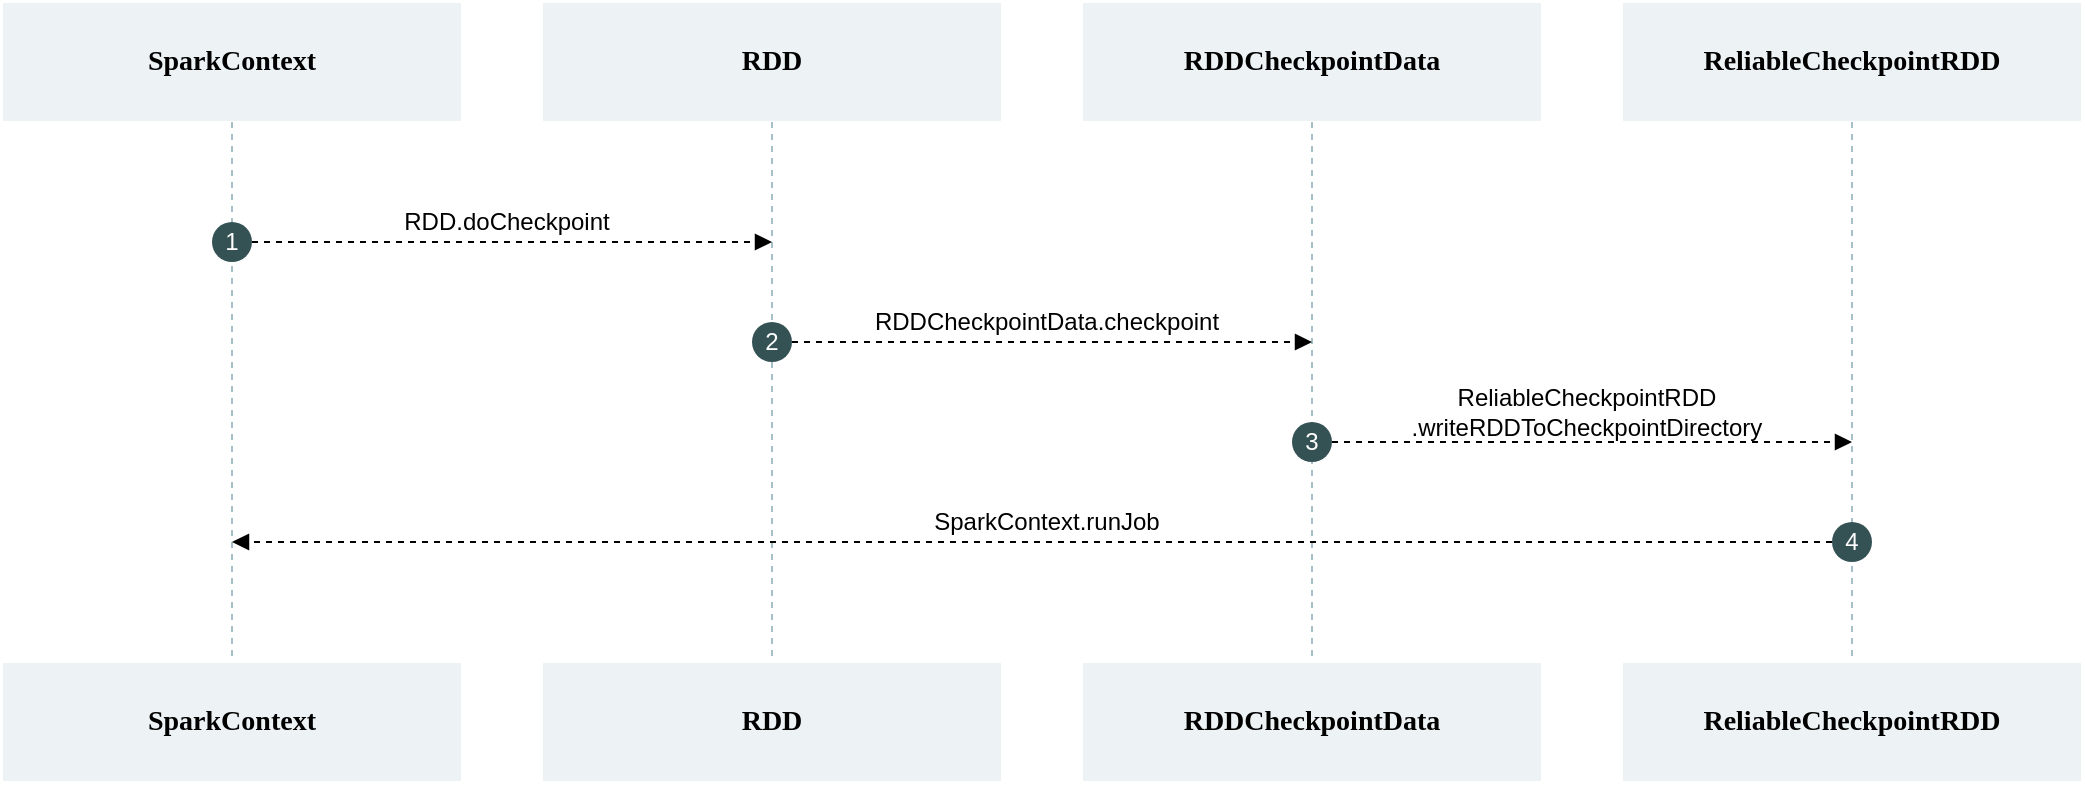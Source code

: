 <mxfile scale="2" border="30">
    <diagram id="0QhtwqMjpmc_AO-MrRb4" name="第 1 页">
        <mxGraphModel dx="1252" dy="719" grid="1" gridSize="10" guides="1" tooltips="1" connect="1" arrows="1" fold="1" page="1" pageScale="1" pageWidth="1654" pageHeight="2336" background="#FFFFFF" math="0" shadow="0">
            <root>
                <mxCell id="0"/>
                <mxCell id="1" parent="0"/>
                <mxCell id="685" value="&lt;div style=&quot;font-size: 10.5pt&quot;&gt;RDD&lt;/div&gt;" style="rounded=0;whiteSpace=wrap;html=1;strokeColor=#FFFFFF;fillColor=#EDF2F4;fontStyle=1;fontFamily=Georgia;" parent="1" vertex="1">
                    <mxGeometry x="330" y="70" width="230" height="60" as="geometry"/>
                </mxCell>
                <mxCell id="686" value="&lt;div style=&quot;font-size: 10.5pt&quot;&gt;SparkContext&lt;br&gt;&lt;/div&gt;" style="rounded=0;whiteSpace=wrap;html=1;strokeColor=#FFFFFF;fillColor=#EDF2F4;fontStyle=1;fontFamily=Georgia;" parent="1" vertex="1">
                    <mxGeometry x="60" y="70" width="230" height="60" as="geometry"/>
                </mxCell>
                <mxCell id="687" value="&lt;div&gt;&lt;span style=&quot;font-size: 14px&quot;&gt;RDDCheckpointData&lt;/span&gt;&lt;/div&gt;" style="rounded=0;whiteSpace=wrap;html=1;strokeColor=#FFFFFF;fillColor=#EDF2F4;fontStyle=1;fontFamily=Georgia;" parent="1" vertex="1">
                    <mxGeometry x="600" y="70" width="230" height="60" as="geometry"/>
                </mxCell>
                <mxCell id="688" value="&lt;div&gt;&lt;span style=&quot;font-size: 14px&quot;&gt;ReliableCheckpointRDD&lt;/span&gt;&lt;br&gt;&lt;/div&gt;" style="rounded=0;whiteSpace=wrap;html=1;strokeColor=#FFFFFF;fillColor=#EDF2F4;fontStyle=1;fontFamily=Georgia;" parent="1" vertex="1">
                    <mxGeometry x="870" y="70" width="230" height="60" as="geometry"/>
                </mxCell>
                <mxCell id="691" value="&lt;div style=&quot;font-size: 10.5pt&quot;&gt;RDD&lt;br&gt;&lt;/div&gt;" style="rounded=0;whiteSpace=wrap;html=1;strokeColor=#FFFFFF;fillColor=#EDF2F4;fontStyle=1;fontFamily=Georgia;" parent="1" vertex="1">
                    <mxGeometry x="330" y="400" width="230" height="60" as="geometry"/>
                </mxCell>
                <mxCell id="692" value="&lt;div style=&quot;font-size: 10.5pt&quot;&gt;SparkContext&lt;br&gt;&lt;/div&gt;" style="rounded=0;whiteSpace=wrap;html=1;strokeColor=#FFFFFF;fillColor=#EDF2F4;fontStyle=1;fontFamily=Georgia;" parent="1" vertex="1">
                    <mxGeometry x="60" y="400" width="230" height="60" as="geometry"/>
                </mxCell>
                <mxCell id="693" value="&lt;div&gt;&lt;span style=&quot;font-size: 14px&quot;&gt;RDDCheckpointData&lt;/span&gt;&lt;br&gt;&lt;/div&gt;" style="rounded=0;whiteSpace=wrap;html=1;strokeColor=#FFFFFF;fillColor=#EDF2F4;fontStyle=1;fontFamily=Georgia;" parent="1" vertex="1">
                    <mxGeometry x="600" y="400" width="230" height="60" as="geometry"/>
                </mxCell>
                <mxCell id="697" style="edgeStyle=orthogonalEdgeStyle;rounded=0;orthogonalLoop=1;jettySize=auto;html=1;fontSize=12;endArrow=none;endFill=0;endSize=4;dashed=1;strokeColor=#A7BFC9;exitX=0.5;exitY=1;exitDx=0;exitDy=0;entryX=0.5;entryY=0;entryDx=0;entryDy=0;" parent="1" source="686" target="692" edge="1">
                    <mxGeometry relative="1" as="geometry">
                        <mxPoint x="158.5" y="130" as="sourcePoint"/>
                        <mxPoint x="175" y="590" as="targetPoint"/>
                    </mxGeometry>
                </mxCell>
                <mxCell id="698" style="edgeStyle=orthogonalEdgeStyle;rounded=0;orthogonalLoop=1;jettySize=auto;html=1;fontSize=12;endArrow=none;endFill=0;endSize=4;dashed=1;strokeColor=#A7BFC9;exitX=0.5;exitY=1;exitDx=0;exitDy=0;entryX=0.5;entryY=0;entryDx=0;entryDy=0;" parent="1" source="685" target="691" edge="1">
                    <mxGeometry relative="1" as="geometry">
                        <mxPoint x="290" y="150" as="sourcePoint"/>
                        <mxPoint x="290" y="610" as="targetPoint"/>
                    </mxGeometry>
                </mxCell>
                <mxCell id="699" style="edgeStyle=orthogonalEdgeStyle;rounded=0;orthogonalLoop=1;jettySize=auto;html=1;fontSize=12;endArrow=none;endFill=0;endSize=4;dashed=1;strokeColor=#A7BFC9;exitX=0.5;exitY=1;exitDx=0;exitDy=0;entryX=0.5;entryY=0;entryDx=0;entryDy=0;" parent="1" source="687" target="693" edge="1">
                    <mxGeometry relative="1" as="geometry">
                        <mxPoint x="600" y="150" as="sourcePoint"/>
                        <mxPoint x="600" y="610" as="targetPoint"/>
                    </mxGeometry>
                </mxCell>
                <mxCell id="700" style="edgeStyle=orthogonalEdgeStyle;rounded=0;orthogonalLoop=1;jettySize=auto;html=1;fontSize=12;endArrow=none;endFill=0;endSize=4;dashed=1;strokeColor=#A7BFC9;exitX=0.5;exitY=1;exitDx=0;exitDy=0;entryX=0.5;entryY=0;entryDx=0;entryDy=0;" parent="1" source="688" edge="1" target="743">
                    <mxGeometry relative="1" as="geometry">
                        <mxPoint x="890" y="150" as="sourcePoint"/>
                        <mxPoint x="985" y="500" as="targetPoint"/>
                    </mxGeometry>
                </mxCell>
                <mxCell id="704" style="edgeStyle=orthogonalEdgeStyle;rounded=0;orthogonalLoop=1;jettySize=auto;html=1;fontColor=#345253;endArrow=block;endFill=1;dashed=1;" parent="1" source="703" edge="1">
                    <mxGeometry relative="1" as="geometry">
                        <mxPoint x="445" y="190" as="targetPoint"/>
                    </mxGeometry>
                </mxCell>
                <mxCell id="703" value="&lt;font color=&quot;#ffffff&quot; style=&quot;font-size: 12px&quot;&gt;1&lt;/font&gt;" style="ellipse;whiteSpace=wrap;html=1;aspect=fixed;strokeColor=none;fillColor=#345253;fontSize=12;" parent="1" vertex="1">
                    <mxGeometry x="165" y="180" width="20" height="20" as="geometry"/>
                </mxCell>
                <mxCell id="705" value="RDD.doCheckpoint" style="text;html=1;strokeColor=none;fillColor=none;align=center;verticalAlign=middle;whiteSpace=wrap;rounded=0;fontSize=12;" parent="1" vertex="1">
                    <mxGeometry x="185" y="170" width="255" height="20" as="geometry"/>
                </mxCell>
                <mxCell id="707" style="edgeStyle=orthogonalEdgeStyle;rounded=0;orthogonalLoop=1;jettySize=auto;html=1;dashed=1;fontColor=#345253;endArrow=block;endFill=1;strokeColor=#000000;" parent="1" source="706" edge="1">
                    <mxGeometry relative="1" as="geometry">
                        <mxPoint x="715" y="240" as="targetPoint"/>
                    </mxGeometry>
                </mxCell>
                <mxCell id="706" value="&lt;font color=&quot;#ffffff&quot; style=&quot;font-size: 12px&quot;&gt;2&lt;/font&gt;" style="ellipse;whiteSpace=wrap;html=1;aspect=fixed;strokeColor=none;fillColor=#345253;fontSize=12;" parent="1" vertex="1">
                    <mxGeometry x="435" y="230" width="20" height="20" as="geometry"/>
                </mxCell>
                <mxCell id="708" value="RDDCheckpointData.checkpoint" style="text;html=1;strokeColor=none;fillColor=none;align=center;verticalAlign=middle;whiteSpace=wrap;rounded=0;fontSize=12;" parent="1" vertex="1">
                    <mxGeometry x="455" y="220" width="255" height="20" as="geometry"/>
                </mxCell>
                <mxCell id="710" style="edgeStyle=orthogonalEdgeStyle;rounded=0;orthogonalLoop=1;jettySize=auto;html=1;dashed=1;fontColor=#345253;endArrow=block;endFill=1;strokeColor=#000000;" parent="1" source="709" edge="1">
                    <mxGeometry relative="1" as="geometry">
                        <mxPoint x="985" y="290" as="targetPoint"/>
                    </mxGeometry>
                </mxCell>
                <mxCell id="709" value="&lt;font color=&quot;#ffffff&quot; style=&quot;font-size: 12px&quot;&gt;3&lt;/font&gt;" style="ellipse;whiteSpace=wrap;html=1;aspect=fixed;strokeColor=none;fillColor=#345253;fontSize=12;" parent="1" vertex="1">
                    <mxGeometry x="705" y="280" width="20" height="20" as="geometry"/>
                </mxCell>
                <mxCell id="711" value="ReliableCheckpointRDD&lt;br&gt;.writeRDDToCheckpointDirectory" style="text;html=1;strokeColor=none;fillColor=none;align=center;verticalAlign=middle;whiteSpace=wrap;rounded=0;fontSize=12;" parent="1" vertex="1">
                    <mxGeometry x="725" y="260" width="255" height="30" as="geometry"/>
                </mxCell>
                <mxCell id="713" style="edgeStyle=orthogonalEdgeStyle;rounded=0;orthogonalLoop=1;jettySize=auto;html=1;dashed=1;fontColor=#345253;endArrow=block;endFill=1;strokeColor=#000000;" parent="1" source="712" edge="1">
                    <mxGeometry relative="1" as="geometry">
                        <mxPoint x="175" y="340" as="targetPoint"/>
                    </mxGeometry>
                </mxCell>
                <mxCell id="712" value="&lt;font color=&quot;#ffffff&quot; style=&quot;font-size: 12px&quot;&gt;4&lt;/font&gt;" style="ellipse;whiteSpace=wrap;html=1;aspect=fixed;strokeColor=none;fillColor=#345253;fontSize=12;" parent="1" vertex="1">
                    <mxGeometry x="975" y="330" width="20" height="20" as="geometry"/>
                </mxCell>
                <mxCell id="714" value="SparkContext.runJob" style="text;html=1;strokeColor=none;fillColor=none;align=center;verticalAlign=middle;whiteSpace=wrap;rounded=0;fontSize=12;" parent="1" vertex="1">
                    <mxGeometry x="455" y="320" width="255" height="20" as="geometry"/>
                </mxCell>
                <mxCell id="743" value="&lt;div&gt;&lt;span style=&quot;font-size: 14px&quot;&gt;ReliableCheckpointRDD&lt;/span&gt;&lt;br&gt;&lt;/div&gt;" style="rounded=0;whiteSpace=wrap;html=1;strokeColor=#FFFFFF;fillColor=#EDF2F4;fontStyle=1;fontFamily=Georgia;" parent="1" vertex="1">
                    <mxGeometry x="870" y="400" width="230" height="60" as="geometry"/>
                </mxCell>
            </root>
        </mxGraphModel>
    </diagram>
</mxfile>